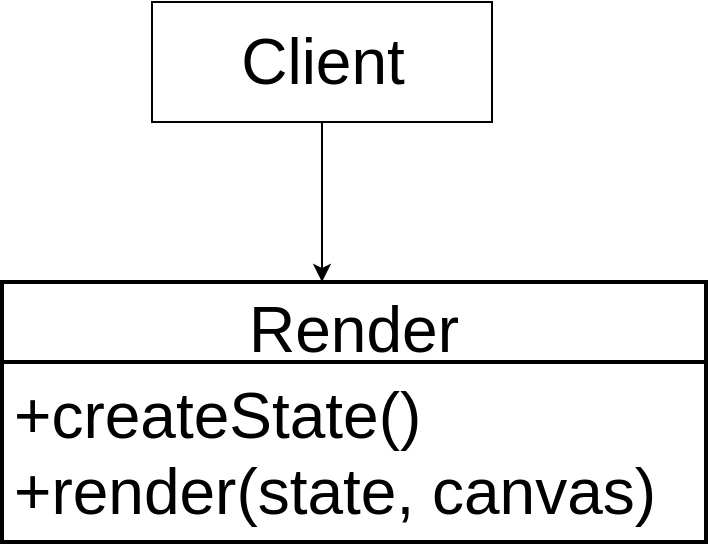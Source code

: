 <mxfile version="14.6.13" type="device"><diagram id="BC8xdCR4pu-JVBPgS2lv" name="第 1 页"><mxGraphModel dx="1580" dy="1217" grid="1" gridSize="10" guides="1" tooltips="1" connect="1" arrows="1" fold="1" page="1" pageScale="1" pageWidth="827" pageHeight="1169" math="0" shadow="0"><root><mxCell id="0"/><mxCell id="1" parent="0"/><mxCell id="oUJfbf718vEpNLZcO_ho-3" value="" style="edgeStyle=orthogonalEdgeStyle;rounded=0;orthogonalLoop=1;jettySize=auto;html=1;" edge="1" parent="1" source="oUJfbf718vEpNLZcO_ho-1"><mxGeometry relative="1" as="geometry"><mxPoint x="370" y="320" as="targetPoint"/></mxGeometry></mxCell><mxCell id="oUJfbf718vEpNLZcO_ho-1" value="Client" style="html=1;fontSize=32;" vertex="1" parent="1"><mxGeometry x="285" y="180.0" width="170" height="60" as="geometry"/></mxCell><mxCell id="oUJfbf718vEpNLZcO_ho-23" value="Render" style="swimlane;childLayout=stackLayout;horizontal=1;startSize=40;horizontalStack=0;rounded=0;fontSize=32;fontStyle=0;strokeWidth=2;resizeParent=0;resizeLast=1;shadow=0;dashed=0;align=center;" vertex="1" parent="1"><mxGeometry x="210" y="320" width="352" height="130" as="geometry"/></mxCell><mxCell id="oUJfbf718vEpNLZcO_ho-24" value="+createState()&#10;+render(state, canvas)" style="align=left;strokeColor=none;fillColor=none;spacingLeft=4;fontSize=32;verticalAlign=top;resizable=0;rotatable=0;part=1;" vertex="1" parent="oUJfbf718vEpNLZcO_ho-23"><mxGeometry y="40" width="352" height="90" as="geometry"/></mxCell></root></mxGraphModel></diagram></mxfile>